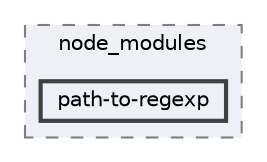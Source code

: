 digraph "pkiclassroomrescheduler/src/main/frontend/node_modules/path-to-regexp"
{
 // LATEX_PDF_SIZE
  bgcolor="transparent";
  edge [fontname=Helvetica,fontsize=10,labelfontname=Helvetica,labelfontsize=10];
  node [fontname=Helvetica,fontsize=10,shape=box,height=0.2,width=0.4];
  compound=true
  subgraph clusterdir_72953eda66ccb3a2722c28e1c3e6c23b {
    graph [ bgcolor="#edf0f7", pencolor="grey50", label="node_modules", fontname=Helvetica,fontsize=10 style="filled,dashed", URL="dir_72953eda66ccb3a2722c28e1c3e6c23b.html",tooltip=""]
  dir_f7cdfd34d9e533aaff163d5c00be631f [label="path-to-regexp", fillcolor="#edf0f7", color="grey25", style="filled,bold", URL="dir_f7cdfd34d9e533aaff163d5c00be631f.html",tooltip=""];
  }
}
